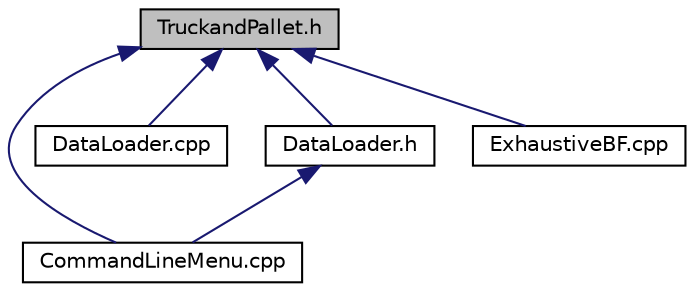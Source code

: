 digraph "TruckandPallet.h"
{
 // LATEX_PDF_SIZE
  edge [fontname="Helvetica",fontsize="10",labelfontname="Helvetica",labelfontsize="10"];
  node [fontname="Helvetica",fontsize="10",shape=record];
  Node1 [label="TruckandPallet.h",height=0.2,width=0.4,color="black", fillcolor="grey75", style="filled", fontcolor="black",tooltip=" "];
  Node1 -> Node2 [dir="back",color="midnightblue",fontsize="10",style="solid",fontname="Helvetica"];
  Node2 [label="CommandLineMenu.cpp",height=0.2,width=0.4,color="black", fillcolor="white", style="filled",URL="$CommandLineMenu_8cpp.html",tooltip=" "];
  Node1 -> Node3 [dir="back",color="midnightblue",fontsize="10",style="solid",fontname="Helvetica"];
  Node3 [label="DataLoader.cpp",height=0.2,width=0.4,color="black", fillcolor="white", style="filled",URL="$DataLoader_8cpp.html",tooltip=" "];
  Node1 -> Node4 [dir="back",color="midnightblue",fontsize="10",style="solid",fontname="Helvetica"];
  Node4 [label="DataLoader.h",height=0.2,width=0.4,color="black", fillcolor="white", style="filled",URL="$DataLoader_8h.html",tooltip=" "];
  Node4 -> Node2 [dir="back",color="midnightblue",fontsize="10",style="solid",fontname="Helvetica"];
  Node1 -> Node5 [dir="back",color="midnightblue",fontsize="10",style="solid",fontname="Helvetica"];
  Node5 [label="ExhaustiveBF.cpp",height=0.2,width=0.4,color="black", fillcolor="white", style="filled",URL="$ExhaustiveBF_8cpp.html",tooltip=" "];
}
